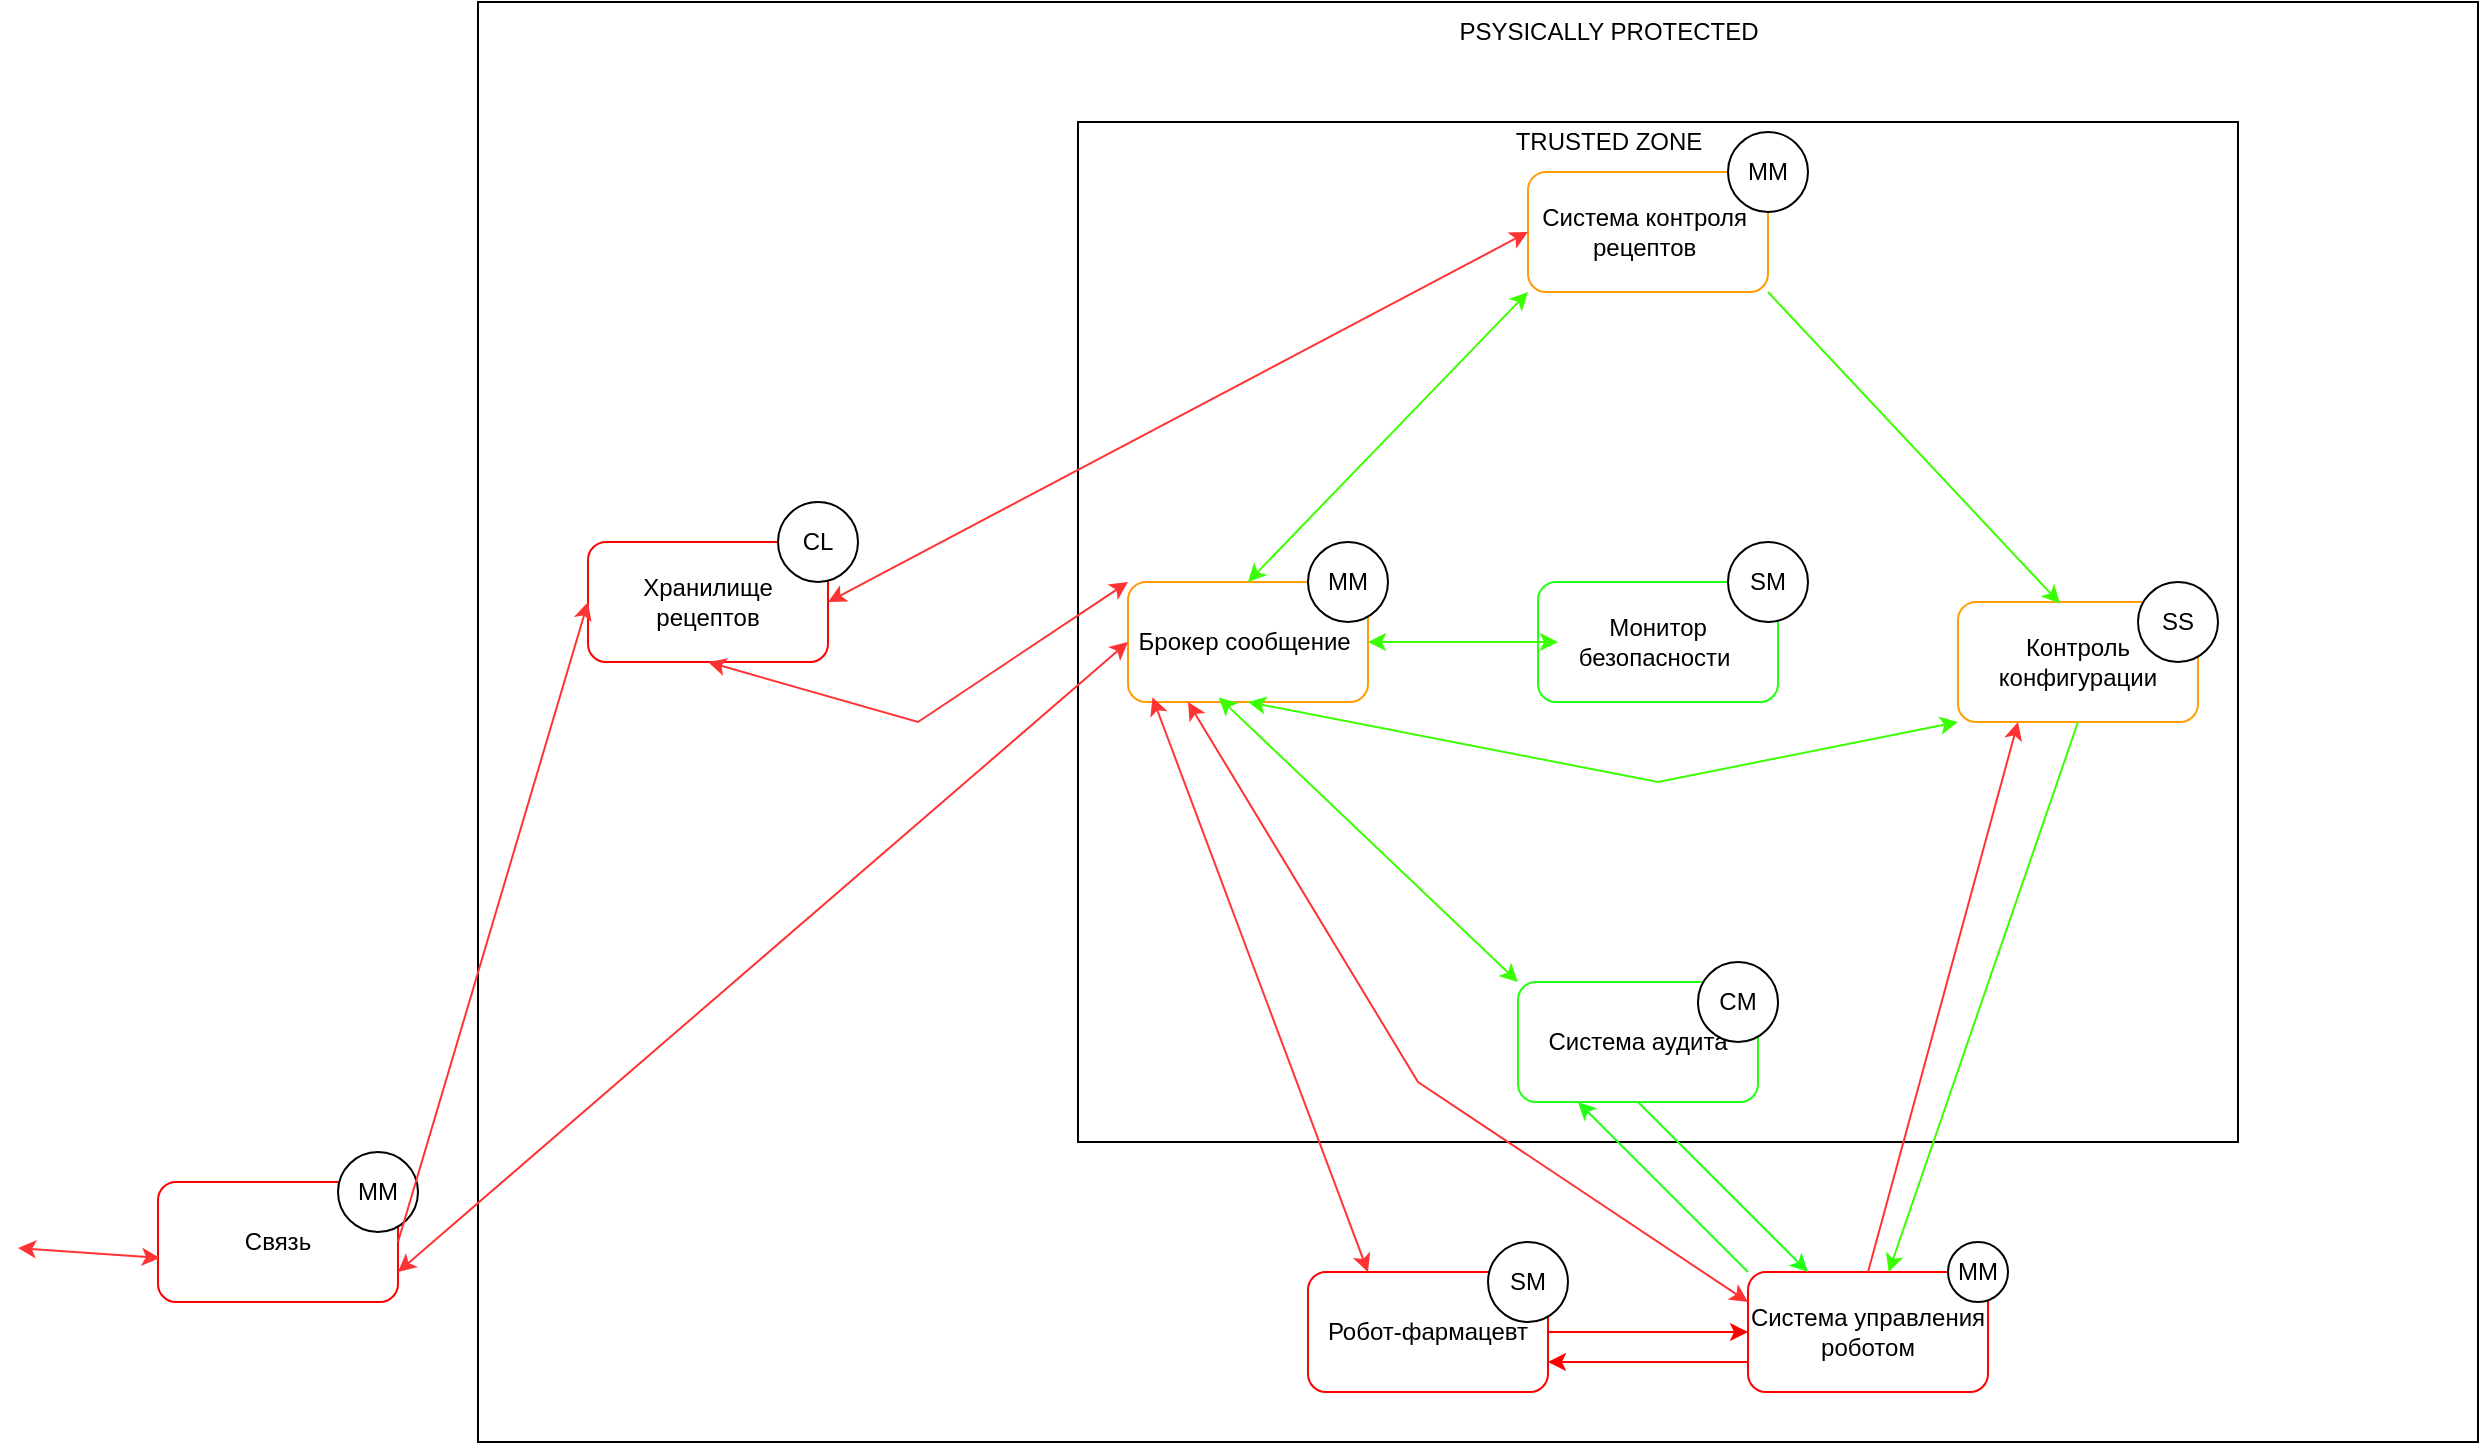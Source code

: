<mxfile version="27.1.6">
  <diagram name="ncat reverse shell" id="a1">
    <mxGraphModel dx="1378" dy="794" grid="1" gridSize="10" guides="1" tooltips="1" connect="1" arrows="1" fold="1" page="1" pageScale="1" pageWidth="850" pageHeight="1100" math="0" shadow="0">
      <root>
        <mxCell id="0" />
        <mxCell id="1" parent="0" />
        <mxCell id="oSA1jE0CDLiAbmvR_8WU-15" value="" style="rounded=0;whiteSpace=wrap;html=1;" parent="1" vertex="1">
          <mxGeometry x="480" y="50" width="1000" height="720" as="geometry" />
        </mxCell>
        <mxCell id="oSA1jE0CDLiAbmvR_8WU-14" value="" style="rounded=0;whiteSpace=wrap;html=1;" parent="1" vertex="1">
          <mxGeometry x="780" y="110" width="580" height="510" as="geometry" />
        </mxCell>
        <mxCell id="KGMlbOrpHIqGdY60iRKk-10" value="Связь" style="rounded=1;whiteSpace=wrap;html=1;strokeColor=#FF0000;" parent="1" vertex="1">
          <mxGeometry x="320" y="640" width="120" height="60" as="geometry" />
        </mxCell>
        <mxCell id="KGMlbOrpHIqGdY60iRKk-11" value="Система контроля&amp;nbsp; рецептов&amp;nbsp;" style="rounded=1;whiteSpace=wrap;html=1;strokeColor=light-dark(#FF9D06,#FFFFFF);" parent="1" vertex="1">
          <mxGeometry x="1005" y="135" width="120" height="60" as="geometry" />
        </mxCell>
        <mxCell id="KGMlbOrpHIqGdY60iRKk-12" value="Система управления роботом" style="rounded=1;whiteSpace=wrap;html=1;strokeColor=#FF0000;" parent="1" vertex="1">
          <mxGeometry x="1115" y="685" width="120" height="60" as="geometry" />
        </mxCell>
        <mxCell id="KGMlbOrpHIqGdY60iRKk-13" value="Контроль конфигурации" style="rounded=1;whiteSpace=wrap;html=1;strokeColor=light-dark(#FF9D06,#FFFFFF);" parent="1" vertex="1">
          <mxGeometry x="1220" y="350" width="120" height="60" as="geometry" />
        </mxCell>
        <mxCell id="KGMlbOrpHIqGdY60iRKk-14" value="Робот-фармацевт" style="rounded=1;whiteSpace=wrap;html=1;strokeColor=light-dark(#FF0000,#66CC00);" parent="1" vertex="1">
          <mxGeometry x="895" y="685" width="120" height="60" as="geometry" />
        </mxCell>
        <mxCell id="KGMlbOrpHIqGdY60iRKk-15" value="MM" style="ellipse;whiteSpace=wrap;html=1;aspect=fixed;" parent="1" vertex="1">
          <mxGeometry x="410" y="625" width="40" height="40" as="geometry" />
        </mxCell>
        <mxCell id="KGMlbOrpHIqGdY60iRKk-16" value="MM" style="ellipse;whiteSpace=wrap;html=1;aspect=fixed;" parent="1" vertex="1">
          <mxGeometry x="1215" y="670" width="30" height="30" as="geometry" />
        </mxCell>
        <mxCell id="KGMlbOrpHIqGdY60iRKk-17" value="SS" style="ellipse;whiteSpace=wrap;html=1;aspect=fixed;" parent="1" vertex="1">
          <mxGeometry x="1310" y="340" width="40" height="40" as="geometry" />
        </mxCell>
        <mxCell id="KGMlbOrpHIqGdY60iRKk-18" value="MM" style="ellipse;whiteSpace=wrap;html=1;aspect=fixed;" parent="1" vertex="1">
          <mxGeometry x="1105" y="115" width="40" height="40" as="geometry" />
        </mxCell>
        <mxCell id="KGMlbOrpHIqGdY60iRKk-19" value="SM" style="ellipse;whiteSpace=wrap;html=1;aspect=fixed;" parent="1" vertex="1">
          <mxGeometry x="985" y="670" width="40" height="40" as="geometry" />
        </mxCell>
        <mxCell id="KGMlbOrpHIqGdY60iRKk-20" value="Система аудита" style="rounded=1;whiteSpace=wrap;html=1;strokeColor=light-dark(#22FF14,#66CC00);" parent="1" vertex="1">
          <mxGeometry x="1000" y="540" width="120" height="60" as="geometry" />
        </mxCell>
        <mxCell id="KGMlbOrpHIqGdY60iRKk-21" value="СM" style="ellipse;whiteSpace=wrap;html=1;aspect=fixed;" parent="1" vertex="1">
          <mxGeometry x="1090" y="530" width="40" height="40" as="geometry" />
        </mxCell>
        <mxCell id="KGMlbOrpHIqGdY60iRKk-22" value="Хранилище рецептов" style="rounded=1;whiteSpace=wrap;html=1;strokeColor=light-dark(#FF0000,#FFFFFF);" parent="1" vertex="1">
          <mxGeometry x="535" y="320" width="120" height="60" as="geometry" />
        </mxCell>
        <mxCell id="KGMlbOrpHIqGdY60iRKk-23" value="CL" style="ellipse;whiteSpace=wrap;html=1;aspect=fixed;" parent="1" vertex="1">
          <mxGeometry x="630" y="300" width="40" height="40" as="geometry" />
        </mxCell>
        <mxCell id="KGMlbOrpHIqGdY60iRKk-29" value="" style="endArrow=classic;html=1;rounded=0;exitX=1;exitY=0.5;exitDx=0;exitDy=0;entryX=0;entryY=0.5;entryDx=0;entryDy=0;strokeColor=light-dark(#FF0000,#FF0000);" parent="1" source="KGMlbOrpHIqGdY60iRKk-14" target="KGMlbOrpHIqGdY60iRKk-12" edge="1">
          <mxGeometry width="50" height="50" relative="1" as="geometry">
            <mxPoint x="540" y="240" as="sourcePoint" />
            <mxPoint x="590" y="190" as="targetPoint" />
          </mxGeometry>
        </mxCell>
        <mxCell id="KGMlbOrpHIqGdY60iRKk-30" value="" style="endArrow=classic;html=1;rounded=0;entryX=1;entryY=0.75;entryDx=0;entryDy=0;exitX=0;exitY=0.75;exitDx=0;exitDy=0;strokeColor=light-dark(#FF0000,#FF0000);" parent="1" source="KGMlbOrpHIqGdY60iRKk-12" target="KGMlbOrpHIqGdY60iRKk-14" edge="1">
          <mxGeometry width="50" height="50" relative="1" as="geometry">
            <mxPoint x="540" y="240" as="sourcePoint" />
            <mxPoint x="590" y="190" as="targetPoint" />
          </mxGeometry>
        </mxCell>
        <mxCell id="KGMlbOrpHIqGdY60iRKk-31" value="" style="endArrow=classic;html=1;rounded=0;exitX=0.5;exitY=1;exitDx=0;exitDy=0;entryX=0.25;entryY=0;entryDx=0;entryDy=0;strokeColor=light-dark(#22FF14,#66CC00);" parent="1" source="KGMlbOrpHIqGdY60iRKk-20" target="KGMlbOrpHIqGdY60iRKk-12" edge="1">
          <mxGeometry width="50" height="50" relative="1" as="geometry">
            <mxPoint x="710" y="240" as="sourcePoint" />
            <mxPoint x="760" y="190" as="targetPoint" />
          </mxGeometry>
        </mxCell>
        <mxCell id="KGMlbOrpHIqGdY60iRKk-35" value="" style="endArrow=classic;html=1;rounded=0;exitX=0;exitY=0;exitDx=0;exitDy=0;entryX=0.25;entryY=1;entryDx=0;entryDy=0;strokeColor=light-dark(#22FF14,#66CC00);" parent="1" source="KGMlbOrpHIqGdY60iRKk-12" target="KGMlbOrpHIqGdY60iRKk-20" edge="1">
          <mxGeometry width="50" height="50" relative="1" as="geometry">
            <mxPoint x="730" y="250" as="sourcePoint" />
            <mxPoint x="780" y="200" as="targetPoint" />
          </mxGeometry>
        </mxCell>
        <mxCell id="KGMlbOrpHIqGdY60iRKk-36" value="Монитор безопасности&amp;nbsp;" style="rounded=1;whiteSpace=wrap;html=1;strokeColor=light-dark(#22FF14,#66CC00);" parent="1" vertex="1">
          <mxGeometry x="1010" y="340" width="120" height="60" as="geometry" />
        </mxCell>
        <mxCell id="oSA1jE0CDLiAbmvR_8WU-9" value="Брокер сообщение&amp;nbsp;" style="rounded=1;whiteSpace=wrap;html=1;strokeColor=light-dark(#FF9D06,#FFFFFF);" parent="1" vertex="1">
          <mxGeometry x="805" y="340" width="120" height="60" as="geometry" />
        </mxCell>
        <mxCell id="oSA1jE0CDLiAbmvR_8WU-12" value="" style="endArrow=classic;startArrow=classic;html=1;rounded=0;strokeColor=#3BFF00;exitX=1;exitY=0.5;exitDx=0;exitDy=0;" parent="1" source="oSA1jE0CDLiAbmvR_8WU-9" edge="1">
          <mxGeometry width="50" height="50" relative="1" as="geometry">
            <mxPoint x="930" y="380" as="sourcePoint" />
            <mxPoint x="1020" y="370" as="targetPoint" />
          </mxGeometry>
        </mxCell>
        <mxCell id="oSA1jE0CDLiAbmvR_8WU-16" value="" style="endArrow=classic;startArrow=classic;html=1;rounded=0;exitX=0.008;exitY=0.633;exitDx=0;exitDy=0;exitPerimeter=0;strokeColor=#FF3333;" parent="1" source="KGMlbOrpHIqGdY60iRKk-10" edge="1">
          <mxGeometry width="50" height="50" relative="1" as="geometry">
            <mxPoint x="520" y="820" as="sourcePoint" />
            <mxPoint x="250" y="673" as="targetPoint" />
          </mxGeometry>
        </mxCell>
        <mxCell id="oSA1jE0CDLiAbmvR_8WU-17" value="" style="endArrow=classic;html=1;rounded=0;exitX=1;exitY=0.5;exitDx=0;exitDy=0;entryX=0;entryY=0.5;entryDx=0;entryDy=0;strokeColor=#FF3333;" parent="1" source="KGMlbOrpHIqGdY60iRKk-10" target="KGMlbOrpHIqGdY60iRKk-22" edge="1">
          <mxGeometry width="50" height="50" relative="1" as="geometry">
            <mxPoint x="790" y="270" as="sourcePoint" />
            <mxPoint x="840" y="220" as="targetPoint" />
          </mxGeometry>
        </mxCell>
        <mxCell id="oSA1jE0CDLiAbmvR_8WU-18" value="" style="endArrow=classic;startArrow=classic;html=1;rounded=0;exitX=1;exitY=0.75;exitDx=0;exitDy=0;entryX=0;entryY=0.5;entryDx=0;entryDy=0;strokeColor=#FF3333;" parent="1" source="KGMlbOrpHIqGdY60iRKk-10" target="oSA1jE0CDLiAbmvR_8WU-9" edge="1">
          <mxGeometry width="50" height="50" relative="1" as="geometry">
            <mxPoint x="720" y="440" as="sourcePoint" />
            <mxPoint x="770" y="390" as="targetPoint" />
          </mxGeometry>
        </mxCell>
        <mxCell id="oSA1jE0CDLiAbmvR_8WU-19" value="" style="endArrow=classic;startArrow=classic;html=1;rounded=0;exitX=0.5;exitY=1;exitDx=0;exitDy=0;strokeColor=#FF3333;entryX=0;entryY=0;entryDx=0;entryDy=0;" parent="1" source="KGMlbOrpHIqGdY60iRKk-22" target="oSA1jE0CDLiAbmvR_8WU-9" edge="1">
          <mxGeometry width="50" height="50" relative="1" as="geometry">
            <mxPoint x="720" y="440" as="sourcePoint" />
            <mxPoint x="820" y="350" as="targetPoint" />
            <Array as="points">
              <mxPoint x="700" y="410" />
            </Array>
          </mxGeometry>
        </mxCell>
        <mxCell id="oSA1jE0CDLiAbmvR_8WU-20" value="" style="endArrow=classic;startArrow=classic;html=1;rounded=0;entryX=1;entryY=0.5;entryDx=0;entryDy=0;exitX=0;exitY=0.5;exitDx=0;exitDy=0;strokeColor=#FF3333;" parent="1" source="KGMlbOrpHIqGdY60iRKk-11" target="KGMlbOrpHIqGdY60iRKk-22" edge="1">
          <mxGeometry width="50" height="50" relative="1" as="geometry">
            <mxPoint x="855" y="405" as="sourcePoint" />
            <mxPoint x="610" y="130" as="targetPoint" />
          </mxGeometry>
        </mxCell>
        <mxCell id="oSA1jE0CDLiAbmvR_8WU-21" value="" style="endArrow=classic;startArrow=classic;html=1;rounded=0;exitX=0.5;exitY=0;exitDx=0;exitDy=0;entryX=0;entryY=1;entryDx=0;entryDy=0;strokeColor=#3BFF00;" parent="1" source="oSA1jE0CDLiAbmvR_8WU-9" target="KGMlbOrpHIqGdY60iRKk-11" edge="1">
          <mxGeometry width="50" height="50" relative="1" as="geometry">
            <mxPoint x="980" y="440" as="sourcePoint" />
            <mxPoint x="1030" y="390" as="targetPoint" />
          </mxGeometry>
        </mxCell>
        <mxCell id="oSA1jE0CDLiAbmvR_8WU-22" value="" style="endArrow=classic;html=1;rounded=0;exitX=1;exitY=1;exitDx=0;exitDy=0;entryX=0.425;entryY=0.012;entryDx=0;entryDy=0;entryPerimeter=0;strokeColor=#3BFF00;" parent="1" source="KGMlbOrpHIqGdY60iRKk-11" target="KGMlbOrpHIqGdY60iRKk-13" edge="1">
          <mxGeometry width="50" height="50" relative="1" as="geometry">
            <mxPoint x="1180" y="450" as="sourcePoint" />
            <mxPoint x="1230" y="400" as="targetPoint" />
          </mxGeometry>
        </mxCell>
        <mxCell id="oSA1jE0CDLiAbmvR_8WU-23" value="" style="endArrow=classic;startArrow=classic;html=1;rounded=0;exitX=0.5;exitY=1;exitDx=0;exitDy=0;entryX=0;entryY=1;entryDx=0;entryDy=0;strokeColor=#3BFF00;" parent="1" source="oSA1jE0CDLiAbmvR_8WU-9" target="KGMlbOrpHIqGdY60iRKk-13" edge="1">
          <mxGeometry width="50" height="50" relative="1" as="geometry">
            <mxPoint x="1250" y="580" as="sourcePoint" />
            <mxPoint x="1300" y="530" as="targetPoint" />
            <Array as="points">
              <mxPoint x="1070" y="440" />
            </Array>
          </mxGeometry>
        </mxCell>
        <mxCell id="oSA1jE0CDLiAbmvR_8WU-24" value="" style="endArrow=classic;html=1;rounded=0;exitX=0.5;exitY=1;exitDx=0;exitDy=0;strokeColor=#3BFF00;" parent="1" source="KGMlbOrpHIqGdY60iRKk-13" target="KGMlbOrpHIqGdY60iRKk-12" edge="1">
          <mxGeometry width="50" height="50" relative="1" as="geometry">
            <mxPoint x="1250" y="580" as="sourcePoint" />
            <mxPoint x="1300" y="530" as="targetPoint" />
          </mxGeometry>
        </mxCell>
        <mxCell id="oSA1jE0CDLiAbmvR_8WU-25" value="" style="endArrow=classic;html=1;rounded=0;exitX=0.5;exitY=0;exitDx=0;exitDy=0;entryX=0.25;entryY=1;entryDx=0;entryDy=0;strokeColor=#FF3333;" parent="1" source="KGMlbOrpHIqGdY60iRKk-12" target="KGMlbOrpHIqGdY60iRKk-13" edge="1">
          <mxGeometry width="50" height="50" relative="1" as="geometry">
            <mxPoint x="1250" y="580" as="sourcePoint" />
            <mxPoint x="1300" y="530" as="targetPoint" />
          </mxGeometry>
        </mxCell>
        <mxCell id="oSA1jE0CDLiAbmvR_8WU-26" value="" style="endArrow=classic;startArrow=classic;html=1;rounded=0;exitX=0.25;exitY=0;exitDx=0;exitDy=0;entryX=0.102;entryY=0.961;entryDx=0;entryDy=0;entryPerimeter=0;strokeColor=#FF3333;" parent="1" source="KGMlbOrpHIqGdY60iRKk-14" target="oSA1jE0CDLiAbmvR_8WU-9" edge="1">
          <mxGeometry width="50" height="50" relative="1" as="geometry">
            <mxPoint x="1250" y="580" as="sourcePoint" />
            <mxPoint x="1300" y="530" as="targetPoint" />
          </mxGeometry>
        </mxCell>
        <mxCell id="oSA1jE0CDLiAbmvR_8WU-27" value="" style="endArrow=classic;startArrow=classic;html=1;rounded=0;exitX=0;exitY=0;exitDx=0;exitDy=0;entryX=0.378;entryY=0.961;entryDx=0;entryDy=0;strokeColor=#3BFF00;entryPerimeter=0;" parent="1" source="KGMlbOrpHIqGdY60iRKk-20" target="oSA1jE0CDLiAbmvR_8WU-9" edge="1">
          <mxGeometry width="50" height="50" relative="1" as="geometry">
            <mxPoint x="1250" y="580" as="sourcePoint" />
            <mxPoint x="1300" y="530" as="targetPoint" />
          </mxGeometry>
        </mxCell>
        <mxCell id="oSA1jE0CDLiAbmvR_8WU-28" value="" style="endArrow=classic;startArrow=classic;html=1;rounded=0;exitX=0;exitY=0.25;exitDx=0;exitDy=0;entryX=0.25;entryY=1;entryDx=0;entryDy=0;strokeColor=#FF3333;" parent="1" source="KGMlbOrpHIqGdY60iRKk-12" target="oSA1jE0CDLiAbmvR_8WU-9" edge="1">
          <mxGeometry width="50" height="50" relative="1" as="geometry">
            <mxPoint x="1250" y="580" as="sourcePoint" />
            <mxPoint x="830" y="410" as="targetPoint" />
            <Array as="points">
              <mxPoint x="950" y="590" />
            </Array>
          </mxGeometry>
        </mxCell>
        <mxCell id="oSA1jE0CDLiAbmvR_8WU-29" value="SM" style="ellipse;whiteSpace=wrap;html=1;aspect=fixed;" parent="1" vertex="1">
          <mxGeometry x="1105" y="320" width="40" height="40" as="geometry" />
        </mxCell>
        <mxCell id="oSA1jE0CDLiAbmvR_8WU-30" value="MM" style="ellipse;whiteSpace=wrap;html=1;aspect=fixed;" parent="1" vertex="1">
          <mxGeometry x="895" y="320" width="40" height="40" as="geometry" />
        </mxCell>
        <mxCell id="oSA1jE0CDLiAbmvR_8WU-31" value="PSYSICALLY PROTECTED" style="text;html=1;align=center;verticalAlign=middle;whiteSpace=wrap;rounded=0;" parent="1" vertex="1">
          <mxGeometry x="957.5" y="50" width="175" height="30" as="geometry" />
        </mxCell>
        <mxCell id="oSA1jE0CDLiAbmvR_8WU-32" value="TRUSTED ZONE" style="text;html=1;align=center;verticalAlign=middle;whiteSpace=wrap;rounded=0;" parent="1" vertex="1">
          <mxGeometry x="957.5" y="105" width="175" height="30" as="geometry" />
        </mxCell>
      </root>
    </mxGraphModel>
  </diagram>
</mxfile>
